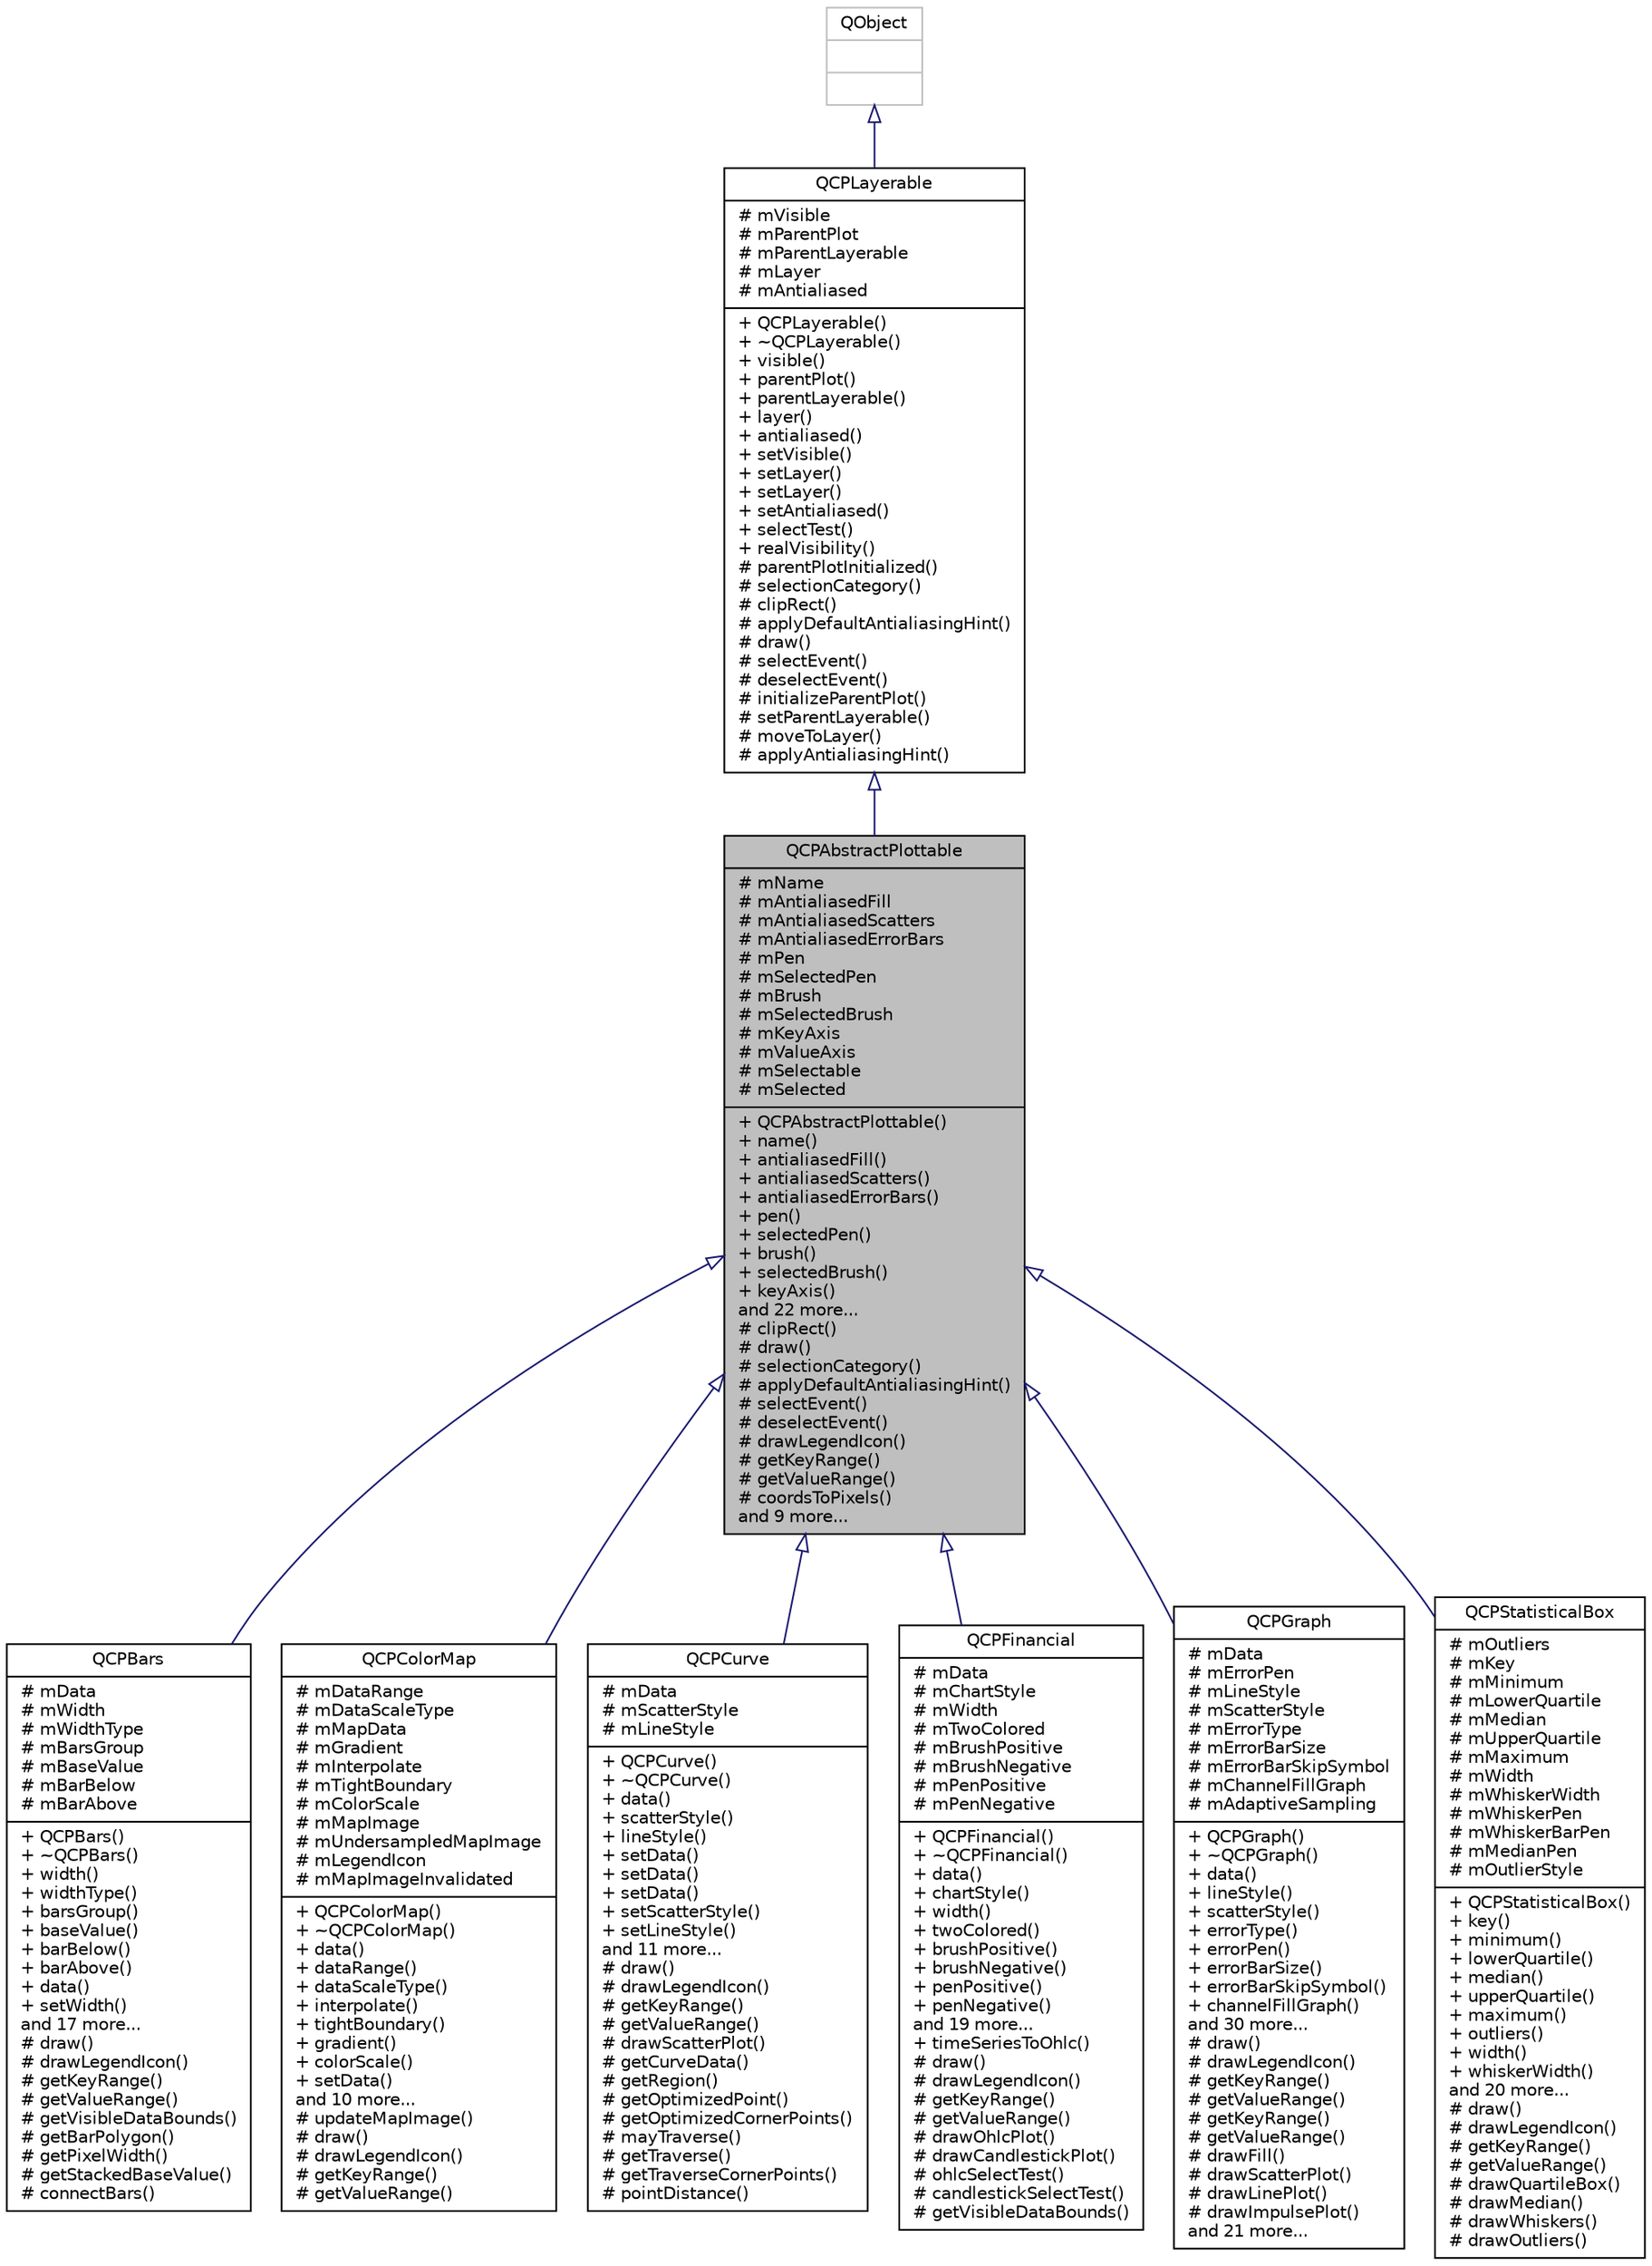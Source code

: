 digraph "QCPAbstractPlottable"
{
  edge [fontname="Helvetica",fontsize="10",labelfontname="Helvetica",labelfontsize="10"];
  node [fontname="Helvetica",fontsize="10",shape=record];
  Node1 [label="{QCPAbstractPlottable\n|# mName\l# mAntialiasedFill\l# mAntialiasedScatters\l# mAntialiasedErrorBars\l# mPen\l# mSelectedPen\l# mBrush\l# mSelectedBrush\l# mKeyAxis\l# mValueAxis\l# mSelectable\l# mSelected\l|+ QCPAbstractPlottable()\l+ name()\l+ antialiasedFill()\l+ antialiasedScatters()\l+ antialiasedErrorBars()\l+ pen()\l+ selectedPen()\l+ brush()\l+ selectedBrush()\l+ keyAxis()\land 22 more...\l# clipRect()\l# draw()\l# selectionCategory()\l# applyDefaultAntialiasingHint()\l# selectEvent()\l# deselectEvent()\l# drawLegendIcon()\l# getKeyRange()\l# getValueRange()\l# coordsToPixels()\land 9 more...\l}",height=0.2,width=0.4,color="black", fillcolor="grey75", style="filled", fontcolor="black"];
  Node2 -> Node1 [dir="back",color="midnightblue",fontsize="10",style="solid",arrowtail="onormal",fontname="Helvetica"];
  Node2 [label="{QCPLayerable\n|# mVisible\l# mParentPlot\l# mParentLayerable\l# mLayer\l# mAntialiased\l|+ QCPLayerable()\l+ ~QCPLayerable()\l+ visible()\l+ parentPlot()\l+ parentLayerable()\l+ layer()\l+ antialiased()\l+ setVisible()\l+ setLayer()\l+ setLayer()\l+ setAntialiased()\l+ selectTest()\l+ realVisibility()\l# parentPlotInitialized()\l# selectionCategory()\l# clipRect()\l# applyDefaultAntialiasingHint()\l# draw()\l# selectEvent()\l# deselectEvent()\l# initializeParentPlot()\l# setParentLayerable()\l# moveToLayer()\l# applyAntialiasingHint()\l}",height=0.2,width=0.4,color="black", fillcolor="white", style="filled",URL="$class_q_c_p_layerable.html",tooltip="Base class for all drawable objects. "];
  Node3 -> Node2 [dir="back",color="midnightblue",fontsize="10",style="solid",arrowtail="onormal",fontname="Helvetica"];
  Node3 [label="{QObject\n||}",height=0.2,width=0.4,color="grey75", fillcolor="white", style="filled"];
  Node1 -> Node4 [dir="back",color="midnightblue",fontsize="10",style="solid",arrowtail="onormal",fontname="Helvetica"];
  Node4 [label="{QCPBars\n|# mData\l# mWidth\l# mWidthType\l# mBarsGroup\l# mBaseValue\l# mBarBelow\l# mBarAbove\l|+ QCPBars()\l+ ~QCPBars()\l+ width()\l+ widthType()\l+ barsGroup()\l+ baseValue()\l+ barBelow()\l+ barAbove()\l+ data()\l+ setWidth()\land 17 more...\l# draw()\l# drawLegendIcon()\l# getKeyRange()\l# getValueRange()\l# getVisibleDataBounds()\l# getBarPolygon()\l# getPixelWidth()\l# getStackedBaseValue()\l# connectBars()\l}",height=0.2,width=0.4,color="black", fillcolor="white", style="filled",URL="$class_q_c_p_bars.html",tooltip="A plottable representing a bar chart in a plot. "];
  Node1 -> Node5 [dir="back",color="midnightblue",fontsize="10",style="solid",arrowtail="onormal",fontname="Helvetica"];
  Node5 [label="{QCPColorMap\n|# mDataRange\l# mDataScaleType\l# mMapData\l# mGradient\l# mInterpolate\l# mTightBoundary\l# mColorScale\l# mMapImage\l# mUndersampledMapImage\l# mLegendIcon\l# mMapImageInvalidated\l|+ QCPColorMap()\l+ ~QCPColorMap()\l+ data()\l+ dataRange()\l+ dataScaleType()\l+ interpolate()\l+ tightBoundary()\l+ gradient()\l+ colorScale()\l+ setData()\land 10 more...\l# updateMapImage()\l# draw()\l# drawLegendIcon()\l# getKeyRange()\l# getValueRange()\l}",height=0.2,width=0.4,color="black", fillcolor="white", style="filled",URL="$class_q_c_p_color_map.html",tooltip="A plottable representing a two-dimensional color map in a plot. "];
  Node1 -> Node6 [dir="back",color="midnightblue",fontsize="10",style="solid",arrowtail="onormal",fontname="Helvetica"];
  Node6 [label="{QCPCurve\n|# mData\l# mScatterStyle\l# mLineStyle\l|+ QCPCurve()\l+ ~QCPCurve()\l+ data()\l+ scatterStyle()\l+ lineStyle()\l+ setData()\l+ setData()\l+ setData()\l+ setScatterStyle()\l+ setLineStyle()\land 11 more...\l# draw()\l# drawLegendIcon()\l# getKeyRange()\l# getValueRange()\l# drawScatterPlot()\l# getCurveData()\l# getRegion()\l# getOptimizedPoint()\l# getOptimizedCornerPoints()\l# mayTraverse()\l# getTraverse()\l# getTraverseCornerPoints()\l# pointDistance()\l}",height=0.2,width=0.4,color="black", fillcolor="white", style="filled",URL="$class_q_c_p_curve.html",tooltip="A plottable representing a parametric curve in a plot. "];
  Node1 -> Node7 [dir="back",color="midnightblue",fontsize="10",style="solid",arrowtail="onormal",fontname="Helvetica"];
  Node7 [label="{QCPFinancial\n|# mData\l# mChartStyle\l# mWidth\l# mTwoColored\l# mBrushPositive\l# mBrushNegative\l# mPenPositive\l# mPenNegative\l|+ QCPFinancial()\l+ ~QCPFinancial()\l+ data()\l+ chartStyle()\l+ width()\l+ twoColored()\l+ brushPositive()\l+ brushNegative()\l+ penPositive()\l+ penNegative()\land 19 more...\l+ timeSeriesToOhlc()\l# draw()\l# drawLegendIcon()\l# getKeyRange()\l# getValueRange()\l# drawOhlcPlot()\l# drawCandlestickPlot()\l# ohlcSelectTest()\l# candlestickSelectTest()\l# getVisibleDataBounds()\l}",height=0.2,width=0.4,color="black", fillcolor="white", style="filled",URL="$class_q_c_p_financial.html",tooltip="A plottable representing a financial stock chart. "];
  Node1 -> Node8 [dir="back",color="midnightblue",fontsize="10",style="solid",arrowtail="onormal",fontname="Helvetica"];
  Node8 [label="{QCPGraph\n|# mData\l# mErrorPen\l# mLineStyle\l# mScatterStyle\l# mErrorType\l# mErrorBarSize\l# mErrorBarSkipSymbol\l# mChannelFillGraph\l# mAdaptiveSampling\l|+ QCPGraph()\l+ ~QCPGraph()\l+ data()\l+ lineStyle()\l+ scatterStyle()\l+ errorType()\l+ errorPen()\l+ errorBarSize()\l+ errorBarSkipSymbol()\l+ channelFillGraph()\land 30 more...\l# draw()\l# drawLegendIcon()\l# getKeyRange()\l# getValueRange()\l# getKeyRange()\l# getValueRange()\l# drawFill()\l# drawScatterPlot()\l# drawLinePlot()\l# drawImpulsePlot()\land 21 more...\l}",height=0.2,width=0.4,color="black", fillcolor="white", style="filled",URL="$class_q_c_p_graph.html",tooltip="A plottable representing a graph in a plot. "];
  Node1 -> Node9 [dir="back",color="midnightblue",fontsize="10",style="solid",arrowtail="onormal",fontname="Helvetica"];
  Node9 [label="{QCPStatisticalBox\n|# mOutliers\l# mKey\l# mMinimum\l# mLowerQuartile\l# mMedian\l# mUpperQuartile\l# mMaximum\l# mWidth\l# mWhiskerWidth\l# mWhiskerPen\l# mWhiskerBarPen\l# mMedianPen\l# mOutlierStyle\l|+ QCPStatisticalBox()\l+ key()\l+ minimum()\l+ lowerQuartile()\l+ median()\l+ upperQuartile()\l+ maximum()\l+ outliers()\l+ width()\l+ whiskerWidth()\land 20 more...\l# draw()\l# drawLegendIcon()\l# getKeyRange()\l# getValueRange()\l# drawQuartileBox()\l# drawMedian()\l# drawWhiskers()\l# drawOutliers()\l}",height=0.2,width=0.4,color="black", fillcolor="white", style="filled",URL="$class_q_c_p_statistical_box.html",tooltip="A plottable representing a single statistical box in a plot. "];
}
